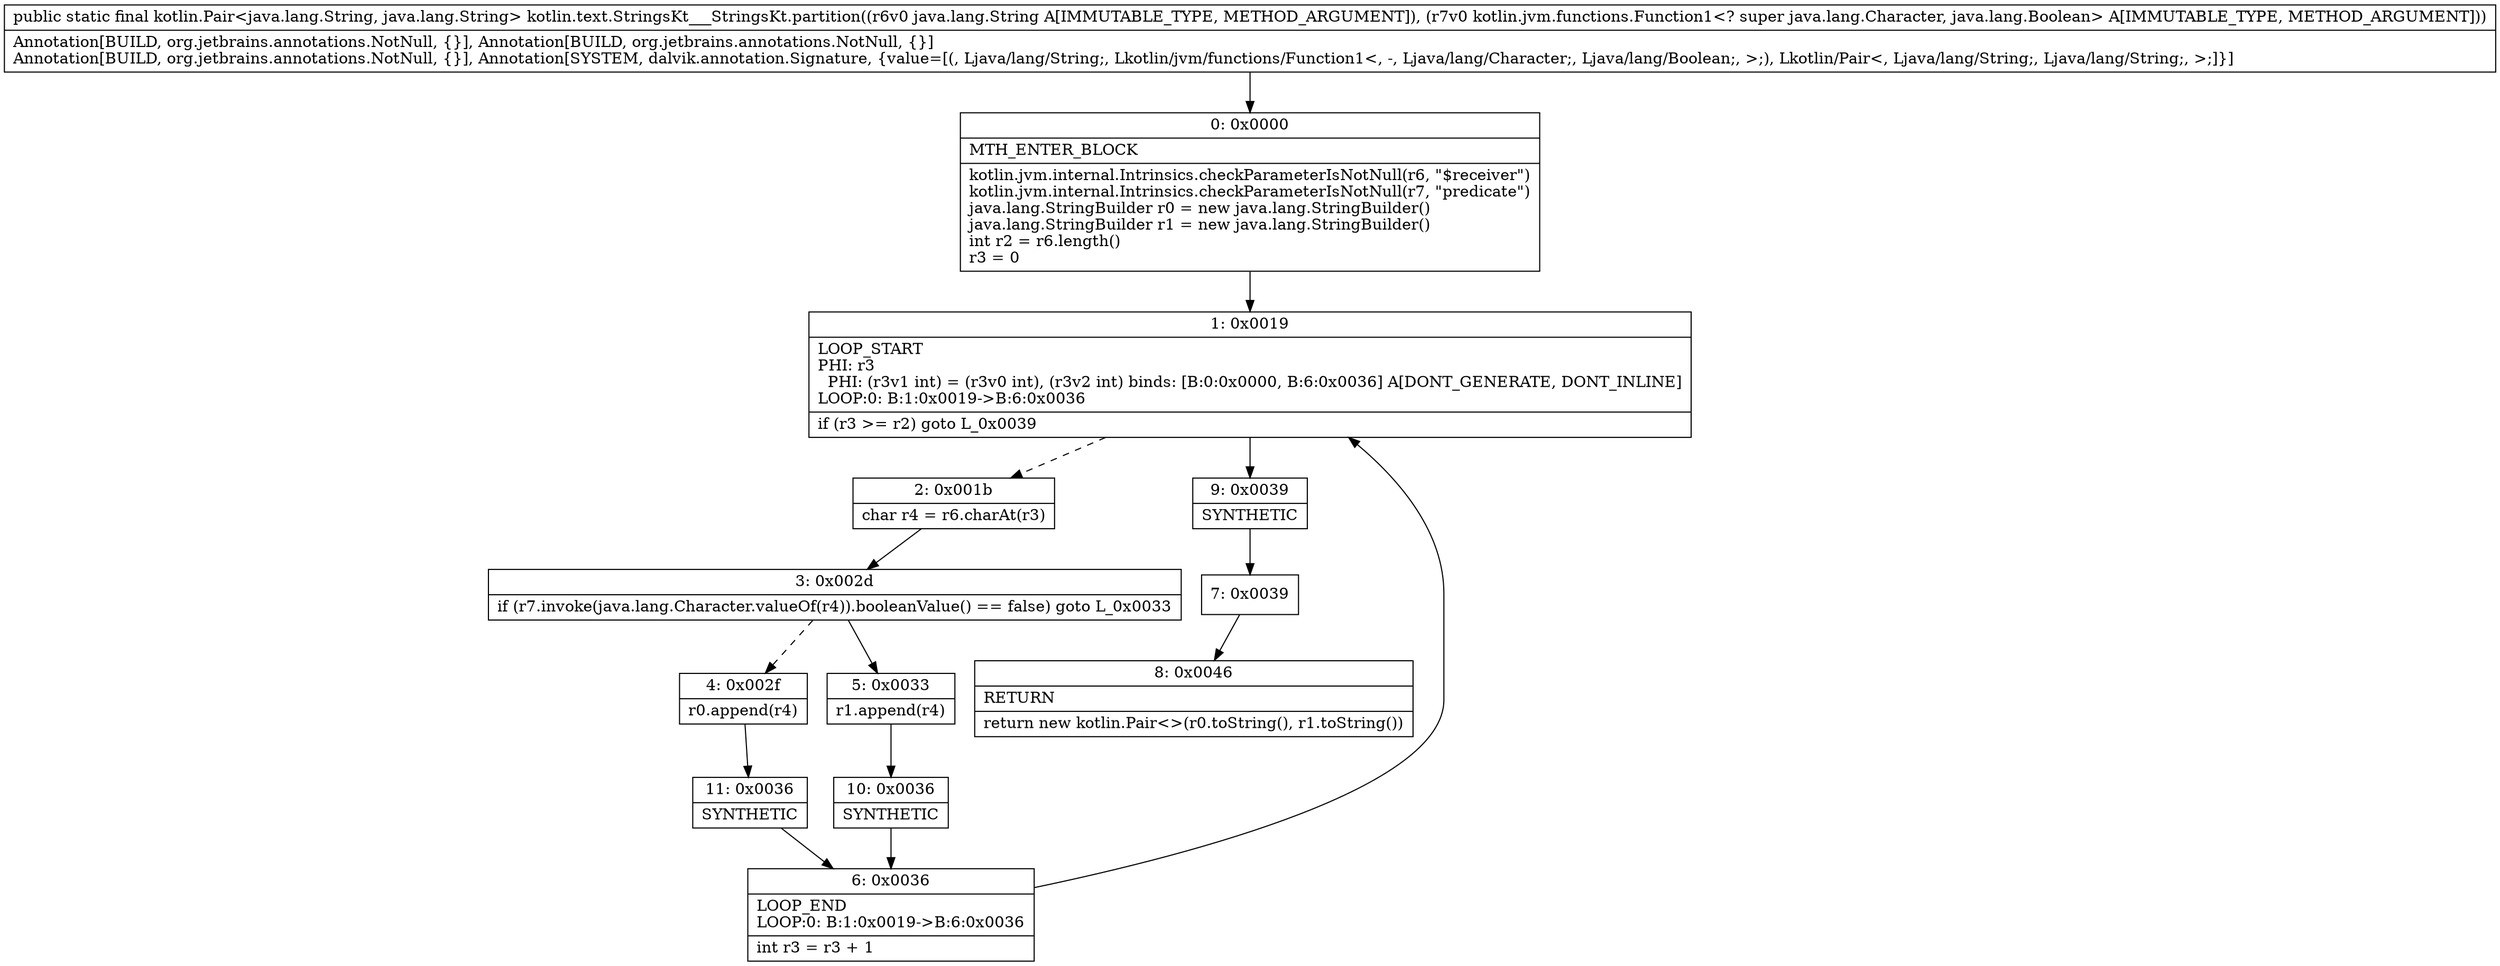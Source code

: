 digraph "CFG forkotlin.text.StringsKt___StringsKt.partition(Ljava\/lang\/String;Lkotlin\/jvm\/functions\/Function1;)Lkotlin\/Pair;" {
Node_0 [shape=record,label="{0\:\ 0x0000|MTH_ENTER_BLOCK\l|kotlin.jvm.internal.Intrinsics.checkParameterIsNotNull(r6, \"$receiver\")\lkotlin.jvm.internal.Intrinsics.checkParameterIsNotNull(r7, \"predicate\")\ljava.lang.StringBuilder r0 = new java.lang.StringBuilder()\ljava.lang.StringBuilder r1 = new java.lang.StringBuilder()\lint r2 = r6.length()\lr3 = 0\l}"];
Node_1 [shape=record,label="{1\:\ 0x0019|LOOP_START\lPHI: r3 \l  PHI: (r3v1 int) = (r3v0 int), (r3v2 int) binds: [B:0:0x0000, B:6:0x0036] A[DONT_GENERATE, DONT_INLINE]\lLOOP:0: B:1:0x0019\-\>B:6:0x0036\l|if (r3 \>= r2) goto L_0x0039\l}"];
Node_2 [shape=record,label="{2\:\ 0x001b|char r4 = r6.charAt(r3)\l}"];
Node_3 [shape=record,label="{3\:\ 0x002d|if (r7.invoke(java.lang.Character.valueOf(r4)).booleanValue() == false) goto L_0x0033\l}"];
Node_4 [shape=record,label="{4\:\ 0x002f|r0.append(r4)\l}"];
Node_5 [shape=record,label="{5\:\ 0x0033|r1.append(r4)\l}"];
Node_6 [shape=record,label="{6\:\ 0x0036|LOOP_END\lLOOP:0: B:1:0x0019\-\>B:6:0x0036\l|int r3 = r3 + 1\l}"];
Node_7 [shape=record,label="{7\:\ 0x0039}"];
Node_8 [shape=record,label="{8\:\ 0x0046|RETURN\l|return new kotlin.Pair\<\>(r0.toString(), r1.toString())\l}"];
Node_9 [shape=record,label="{9\:\ 0x0039|SYNTHETIC\l}"];
Node_10 [shape=record,label="{10\:\ 0x0036|SYNTHETIC\l}"];
Node_11 [shape=record,label="{11\:\ 0x0036|SYNTHETIC\l}"];
MethodNode[shape=record,label="{public static final kotlin.Pair\<java.lang.String, java.lang.String\> kotlin.text.StringsKt___StringsKt.partition((r6v0 java.lang.String A[IMMUTABLE_TYPE, METHOD_ARGUMENT]), (r7v0 kotlin.jvm.functions.Function1\<? super java.lang.Character, java.lang.Boolean\> A[IMMUTABLE_TYPE, METHOD_ARGUMENT]))  | Annotation[BUILD, org.jetbrains.annotations.NotNull, \{\}], Annotation[BUILD, org.jetbrains.annotations.NotNull, \{\}]\lAnnotation[BUILD, org.jetbrains.annotations.NotNull, \{\}], Annotation[SYSTEM, dalvik.annotation.Signature, \{value=[(, Ljava\/lang\/String;, Lkotlin\/jvm\/functions\/Function1\<, \-, Ljava\/lang\/Character;, Ljava\/lang\/Boolean;, \>;), Lkotlin\/Pair\<, Ljava\/lang\/String;, Ljava\/lang\/String;, \>;]\}]\l}"];
MethodNode -> Node_0;
Node_0 -> Node_1;
Node_1 -> Node_2[style=dashed];
Node_1 -> Node_9;
Node_2 -> Node_3;
Node_3 -> Node_4[style=dashed];
Node_3 -> Node_5;
Node_4 -> Node_11;
Node_5 -> Node_10;
Node_6 -> Node_1;
Node_7 -> Node_8;
Node_9 -> Node_7;
Node_10 -> Node_6;
Node_11 -> Node_6;
}

